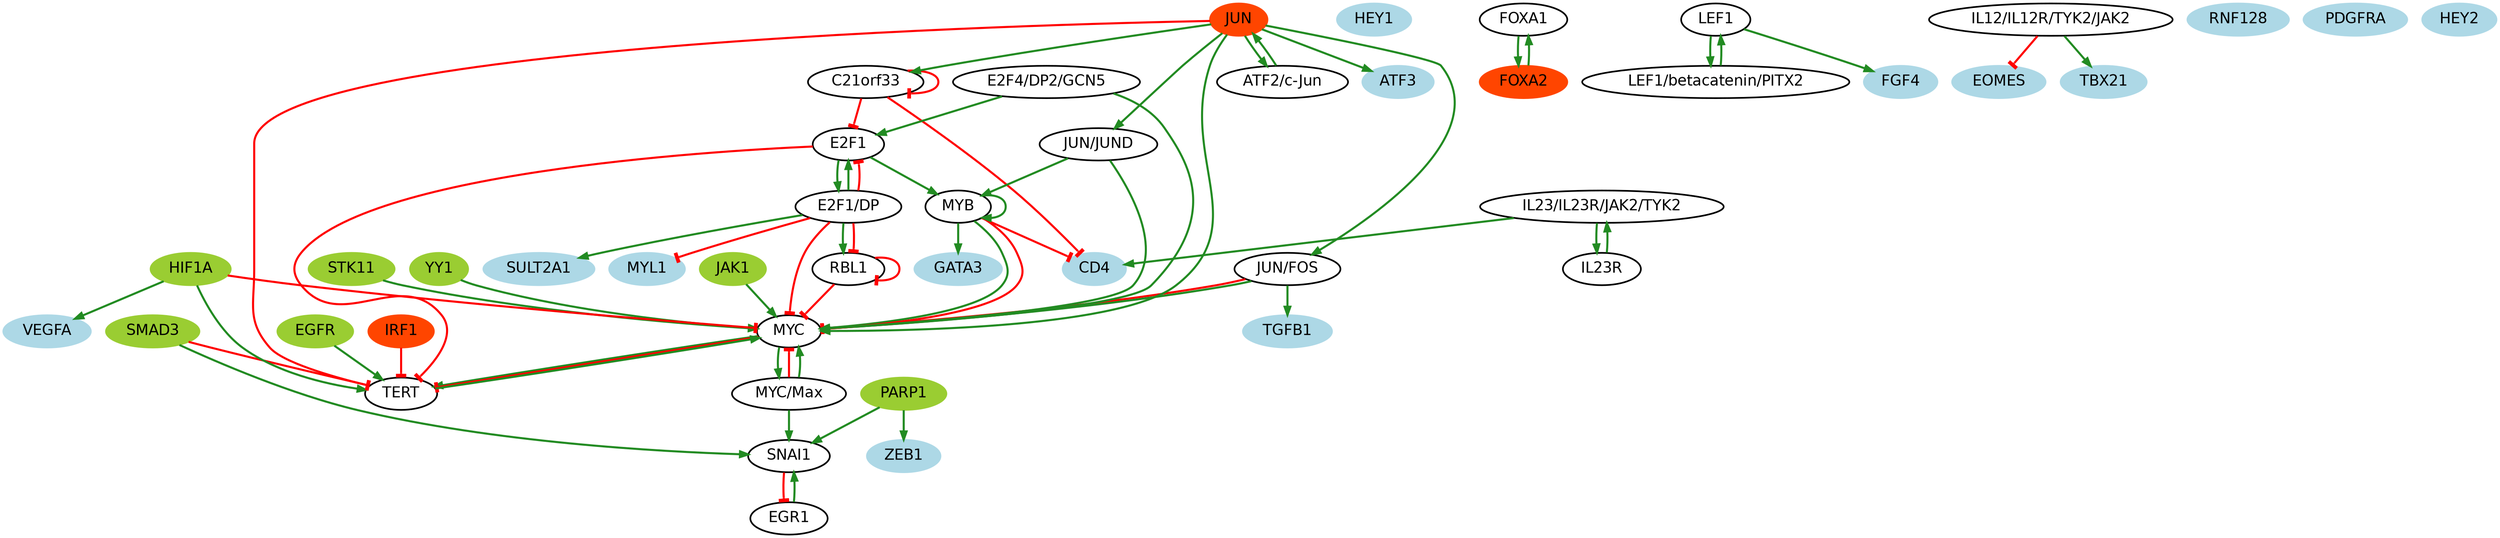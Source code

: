 digraph  {
VEGFA [color=lightblue, fillcolor=lightblue, fontname=Helvetica, fontsize=18, shape=ellipse, style="filled, bold"];
"JUN/FOS" [color=black, fillcolor=white, fontname=Helvetica, fontsize=18, shape=ellipse, style="filled, bold"];
IL23R [color=black, fillcolor=white, fontname=Helvetica, fontsize=18, shape=ellipse, style="filled, bold"];
HEY1 [color=lightblue, fillcolor=lightblue, fontname=Helvetica, fontsize=18, shape=ellipse, style="filled, bold"];
ATF3 [color=lightblue, fillcolor=lightblue, fontname=Helvetica, fontsize=18, shape=ellipse, style="filled, bold"];
FOXA1 [color=black, fillcolor=white, fontname=Helvetica, fontsize=18, shape=ellipse, style="filled, bold"];
GATA3 [color=lightblue, fillcolor=lightblue, fontname=Helvetica, fontsize=18, shape=ellipse, style="filled, bold"];
C21orf33 [color=black, fillcolor=white, fontname=Helvetica, fontsize=18, shape=ellipse, style="filled, bold"];
FGF4 [color=lightblue, fillcolor=lightblue, fontname=Helvetica, fontsize=18, shape=ellipse, style="filled, bold"];
EGFR [color=olivedrab3, fillcolor=olivedrab3, fontname=Helvetica, fontsize=18, shape=ellipse, style="filled, bold"];
"LEF1/betacatenin/PITX2" [color=black, fillcolor=white, fontname=Helvetica, fontsize=18, shape=ellipse, style="filled, bold"];
STK11 [color=olivedrab3, fillcolor=olivedrab3, fontname=Helvetica, fontsize=18, shape=ellipse, style="filled, bold"];
MYC [color=black, fillcolor=white, fontname=Helvetica, fontsize=18, shape=ellipse, style="filled, bold"];
EGR1 [color=black, fillcolor=white, fontname=Helvetica, fontsize=18, shape=ellipse, style="filled, bold"];
SULT2A1 [color=lightblue, fillcolor=lightblue, fontname=Helvetica, fontsize=18, shape=ellipse, style="filled, bold"];
SMAD3 [color=olivedrab3, fillcolor=olivedrab3, fontname=Helvetica, fontsize=18, shape=ellipse, style="filled, bold"];
"IL23/IL23R/JAK2/TYK2" [color=black, fillcolor=white, fontname=Helvetica, fontsize=18, shape=ellipse, style="filled, bold"];
"IL12/IL12R/TYK2/JAK2" [color=black, fillcolor=white, fontname=Helvetica, fontsize=18, shape=ellipse, style="filled, bold"];
RNF128 [color=lightblue, fillcolor=lightblue, fontname=Helvetica, fontsize=18, shape=ellipse, style="filled, bold"];
"MYC/Max" [color=black, fillcolor=white, fontname=Helvetica, fontsize=18, shape=ellipse, style="filled, bold"];
YY1 [color=olivedrab3, fillcolor=olivedrab3, fontname=Helvetica, fontsize=18, shape=ellipse, style="filled, bold"];
EOMES [color=lightblue, fillcolor=lightblue, fontname=Helvetica, fontsize=18, shape=ellipse, style="filled, bold"];
LEF1 [color=black, fillcolor=white, fontname=Helvetica, fontsize=18, shape=ellipse, style="filled, bold"];
TBX21 [color=lightblue, fillcolor=lightblue, fontname=Helvetica, fontsize=18, shape=ellipse, style="filled, bold"];
JAK1 [color=olivedrab3, fillcolor=olivedrab3, fontname=Helvetica, fontsize=18, shape=ellipse, style="filled, bold"];
"E2F4/DP2/GCN5" [color=black, fillcolor=white, fontname=Helvetica, fontsize=18, shape=ellipse, style="filled, bold"];
CD4 [color=lightblue, fillcolor=lightblue, fontname=Helvetica, fontsize=18, shape=ellipse, style="filled, bold"];
MYL1 [color=lightblue, fillcolor=lightblue, fontname=Helvetica, fontsize=18, shape=ellipse, style="filled, bold"];
MYB [color=black, fillcolor=white, fontname=Helvetica, fontsize=18, shape=ellipse, style="filled, bold"];
IRF1 [color=orangered, fillcolor=orangered, fontname=Helvetica, fontsize=18, shape=ellipse, style="filled, bold"];
TERT [color=black, fillcolor=white, fontname=Helvetica, fontsize=18, shape=ellipse, style="filled, bold"];
"ATF2/c-Jun" [color=black, fillcolor=white, fontname=Helvetica, fontsize=18, shape=ellipse, style="filled, bold"];
E2F1 [color=black, fillcolor=white, fontname=Helvetica, fontsize=18, shape=ellipse, style="filled, bold"];
ZEB1 [color=lightblue, fillcolor=lightblue, fontname=Helvetica, fontsize=18, shape=ellipse, style="filled, bold"];
PARP1 [color=olivedrab3, fillcolor=olivedrab3, fontname=Helvetica, fontsize=18, shape=ellipse, style="filled, bold"];
PDGFRA [color=lightblue, fillcolor=lightblue, fontname=Helvetica, fontsize=18, shape=ellipse, style="filled, bold"];
HEY2 [color=lightblue, fillcolor=lightblue, fontname=Helvetica, fontsize=18, shape=ellipse, style="filled, bold"];
"E2F1/DP" [color=black, fillcolor=white, fontname=Helvetica, fontsize=18, shape=ellipse, style="filled, bold"];
HIF1A [color=olivedrab3, fillcolor=olivedrab3, fontname=Helvetica, fontsize=18, shape=ellipse, style="filled, bold"];
RBL1 [color=black, fillcolor=white, fontname=Helvetica, fontsize=18, shape=ellipse, style="filled, bold"];
JUN [color=orangered, fillcolor=orangered, fontname=Helvetica, fontsize=18, shape=ellipse, style="filled, bold"];
SNAI1 [color=black, fillcolor=white, fontname=Helvetica, fontsize=18, shape=ellipse, style="filled, bold"];
TGFB1 [color=lightblue, fillcolor=lightblue, fontname=Helvetica, fontsize=18, shape=ellipse, style="filled, bold"];
FOXA2 [color=orangered, fillcolor=orangered, fontname=Helvetica, fontsize=18, shape=ellipse, style="filled, bold"];
"JUN/JUND" [color=black, fillcolor=white, fontname=Helvetica, fontsize=18, shape=ellipse, style="filled, bold"];
"JUN/FOS" -> TGFB1  [arrowhead=normal, color=forestgreen, dir=forward, key=0, penwidth="2.5", sign=1];
"JUN/FOS" -> MYC  [arrowhead=tee, color=red, dir=forward, key=0, penwidth="2.5", sign="-1"];
"JUN/FOS" -> MYC  [arrowhead=normal, color=forestgreen, dir=forward, key=1, penwidth="2.5", sign=1];
IL23R -> "IL23/IL23R/JAK2/TYK2"  [arrowhead=normal, color=forestgreen, dir=forward, key=0, penwidth="2.5", sign=1];
FOXA1 -> FOXA2  [arrowhead=normal, color=forestgreen, dir=forward, key=0, penwidth="2.5", sign=1];
C21orf33 -> C21orf33  [arrowhead=tee, color=red, dir=forward, key=0, penwidth="2.5", sign="-1"];
C21orf33 -> E2F1  [arrowhead=tee, color=red, dir=forward, key=0, penwidth="2.5", sign="-1"];
C21orf33 -> CD4  [arrowhead=tee, color=red, dir=forward, key=0, penwidth="2.5", sign="-1"];
EGFR -> TERT  [arrowhead=normal, color=forestgreen, dir=forward, key=0, penwidth="2.5", sign=1];
"LEF1/betacatenin/PITX2" -> LEF1  [arrowhead=normal, color=forestgreen, dir=forward, key=0, penwidth="2.5", sign=1];
STK11 -> MYC  [arrowhead=normal, color=forestgreen, dir=forward, key=0, penwidth="2.5", sign=1];
MYC -> "MYC/Max"  [arrowhead=normal, color=forestgreen, dir=forward, key=0, penwidth="2.5", sign=1];
MYC -> TERT  [arrowhead=normal, color=forestgreen, dir=forward, key=0, penwidth="2.5", sign=1];
MYC -> TERT  [arrowhead=tee, color=red, dir=forward, key=1, penwidth="2.5", sign="-1"];
EGR1 -> SNAI1  [arrowhead=normal, color=forestgreen, dir=forward, key=0, penwidth="2.5", sign=1];
SMAD3 -> SNAI1  [arrowhead=normal, color=forestgreen, dir=forward, key=0, penwidth="2.5", sign=1];
SMAD3 -> TERT  [arrowhead=tee, color=red, dir=forward, key=0, penwidth="2.5", sign="-1"];
"IL23/IL23R/JAK2/TYK2" -> CD4  [arrowhead=normal, color=forestgreen, dir=forward, key=0, penwidth="2.5", sign=1];
"IL23/IL23R/JAK2/TYK2" -> IL23R  [arrowhead=normal, color=forestgreen, dir=forward, key=0, penwidth="2.5", sign=1];
"IL12/IL12R/TYK2/JAK2" -> TBX21  [arrowhead=normal, color=forestgreen, dir=forward, key=0, penwidth="2.5", sign=1];
"IL12/IL12R/TYK2/JAK2" -> EOMES  [arrowhead=tee, color=red, dir=forward, key=0, penwidth="2.5", sign="-1"];
"MYC/Max" -> SNAI1  [arrowhead=normal, color=forestgreen, dir=forward, key=0, penwidth="2.5", sign=1];
"MYC/Max" -> MYC  [arrowhead=tee, color=red, dir=forward, key=0, penwidth="2.5", sign="-1"];
"MYC/Max" -> MYC  [arrowhead=normal, color=forestgreen, dir=forward, key=1, penwidth="2.5", sign=1];
YY1 -> MYC  [arrowhead=normal, color=forestgreen, dir=forward, key=0, penwidth="2.5", sign=1];
LEF1 -> "LEF1/betacatenin/PITX2"  [arrowhead=normal, color=forestgreen, dir=forward, key=0, penwidth="2.5", sign=1];
LEF1 -> FGF4  [arrowhead=normal, color=forestgreen, dir=forward, key=0, penwidth="2.5", sign=1];
JAK1 -> MYC  [arrowhead=normal, color=forestgreen, dir=forward, key=0, penwidth="2.5", sign=1];
"E2F4/DP2/GCN5" -> MYC  [arrowhead=normal, color=forestgreen, dir=forward, key=0, penwidth="2.5", sign=1];
"E2F4/DP2/GCN5" -> E2F1  [arrowhead=normal, color=forestgreen, dir=forward, key=0, penwidth="2.5", sign=1];
MYB -> GATA3  [arrowhead=normal, color=forestgreen, dir=forward, key=0, penwidth="2.5", sign=1];
MYB -> MYB  [arrowhead=normal, color=forestgreen, dir=forward, key=0, penwidth="2.5", sign=1];
MYB -> MYC  [arrowhead=normal, color=forestgreen, dir=forward, key=0, penwidth="2.5", sign=1];
MYB -> MYC  [arrowhead=tee, color=red, dir=forward, key=1, penwidth="2.5", sign="-1"];
MYB -> CD4  [arrowhead=tee, color=red, dir=forward, key=0, penwidth="2.5", sign="-1"];
IRF1 -> TERT  [arrowhead=tee, color=red, dir=forward, key=0, penwidth="2.5", sign="-1"];
TERT -> MYC  [arrowhead=normal, color=forestgreen, dir=forward, key=0, penwidth="2.5", sign=1];
"ATF2/c-Jun" -> JUN  [arrowhead=normal, color=forestgreen, dir=forward, key=0, penwidth="2.5", sign=1];
E2F1 -> "E2F1/DP"  [arrowhead=normal, color=forestgreen, dir=forward, key=0, penwidth="2.5", sign=1];
E2F1 -> MYB  [arrowhead=normal, color=forestgreen, dir=forward, key=0, penwidth="2.5", sign=1];
E2F1 -> TERT  [arrowhead=tee, color=red, dir=forward, key=0, penwidth="2.5", sign="-1"];
PARP1 -> ZEB1  [arrowhead=normal, color=forestgreen, dir=forward, key=0, penwidth="2.5", sign=1];
PARP1 -> SNAI1  [arrowhead=normal, color=forestgreen, dir=forward, key=0, penwidth="2.5", sign=1];
"E2F1/DP" -> SULT2A1  [arrowhead=normal, color=forestgreen, dir=forward, key=0, penwidth="2.5", sign=1];
"E2F1/DP" -> E2F1  [arrowhead=normal, color=forestgreen, dir=forward, key=0, penwidth="2.5", sign=1];
"E2F1/DP" -> E2F1  [arrowhead=tee, color=red, dir=forward, key=1, penwidth="2.5", sign="-1"];
"E2F1/DP" -> RBL1  [arrowhead=normal, color=forestgreen, dir=forward, key=0, penwidth="2.5", sign=1];
"E2F1/DP" -> RBL1  [arrowhead=tee, color=red, dir=forward, key=1, penwidth="2.5", sign="-1"];
"E2F1/DP" -> MYL1  [arrowhead=tee, color=red, dir=forward, key=0, penwidth="2.5", sign="-1"];
"E2F1/DP" -> MYC  [arrowhead=tee, color=red, dir=forward, key=0, penwidth="2.5", sign="-1"];
HIF1A -> TERT  [arrowhead=normal, color=forestgreen, dir=forward, key=0, penwidth="2.5", sign=1];
HIF1A -> MYC  [arrowhead=tee, color=red, dir=forward, key=0, penwidth="2.5", sign="-1"];
HIF1A -> VEGFA  [arrowhead=normal, color=forestgreen, dir=forward, key=0, penwidth="2.5", sign=1];
RBL1 -> MYC  [arrowhead=tee, color=red, dir=forward, key=0, penwidth="2.5", sign="-1"];
RBL1 -> RBL1  [arrowhead=tee, color=red, dir=forward, key=0, penwidth="2.5", sign="-1"];
JUN -> "JUN/JUND"  [arrowhead=normal, color=forestgreen, dir=forward, key=0, penwidth="2.5", sign=1];
JUN -> "JUN/FOS"  [arrowhead=normal, color=forestgreen, dir=forward, key=0, penwidth="2.5", sign=1];
JUN -> TERT  [arrowhead=tee, color=red, dir=forward, key=0, penwidth="2.5", sign="-1"];
JUN -> "ATF2/c-Jun"  [arrowhead=normal, color=forestgreen, dir=forward, key=0, penwidth="2.5", sign=1];
JUN -> C21orf33  [arrowhead=normal, color=forestgreen, dir=forward, key=0, penwidth="2.5", sign=1];
JUN -> ATF3  [arrowhead=normal, color=forestgreen, dir=forward, key=0, penwidth="2.5", sign=1];
JUN -> MYC  [arrowhead=normal, color=forestgreen, dir=forward, key=0, penwidth="2.5", sign=1];
SNAI1 -> EGR1  [arrowhead=tee, color=red, dir=forward, key=0, penwidth="2.5", sign="-1"];
FOXA2 -> FOXA1  [arrowhead=normal, color=forestgreen, dir=forward, key=0, penwidth="2.5", sign=1];
"JUN/JUND" -> MYB  [arrowhead=normal, color=forestgreen, dir=forward, key=0, penwidth="2.5", sign=1];
"JUN/JUND" -> MYC  [arrowhead=normal, color=forestgreen, dir=forward, key=0, penwidth="2.5", sign=1];
}
